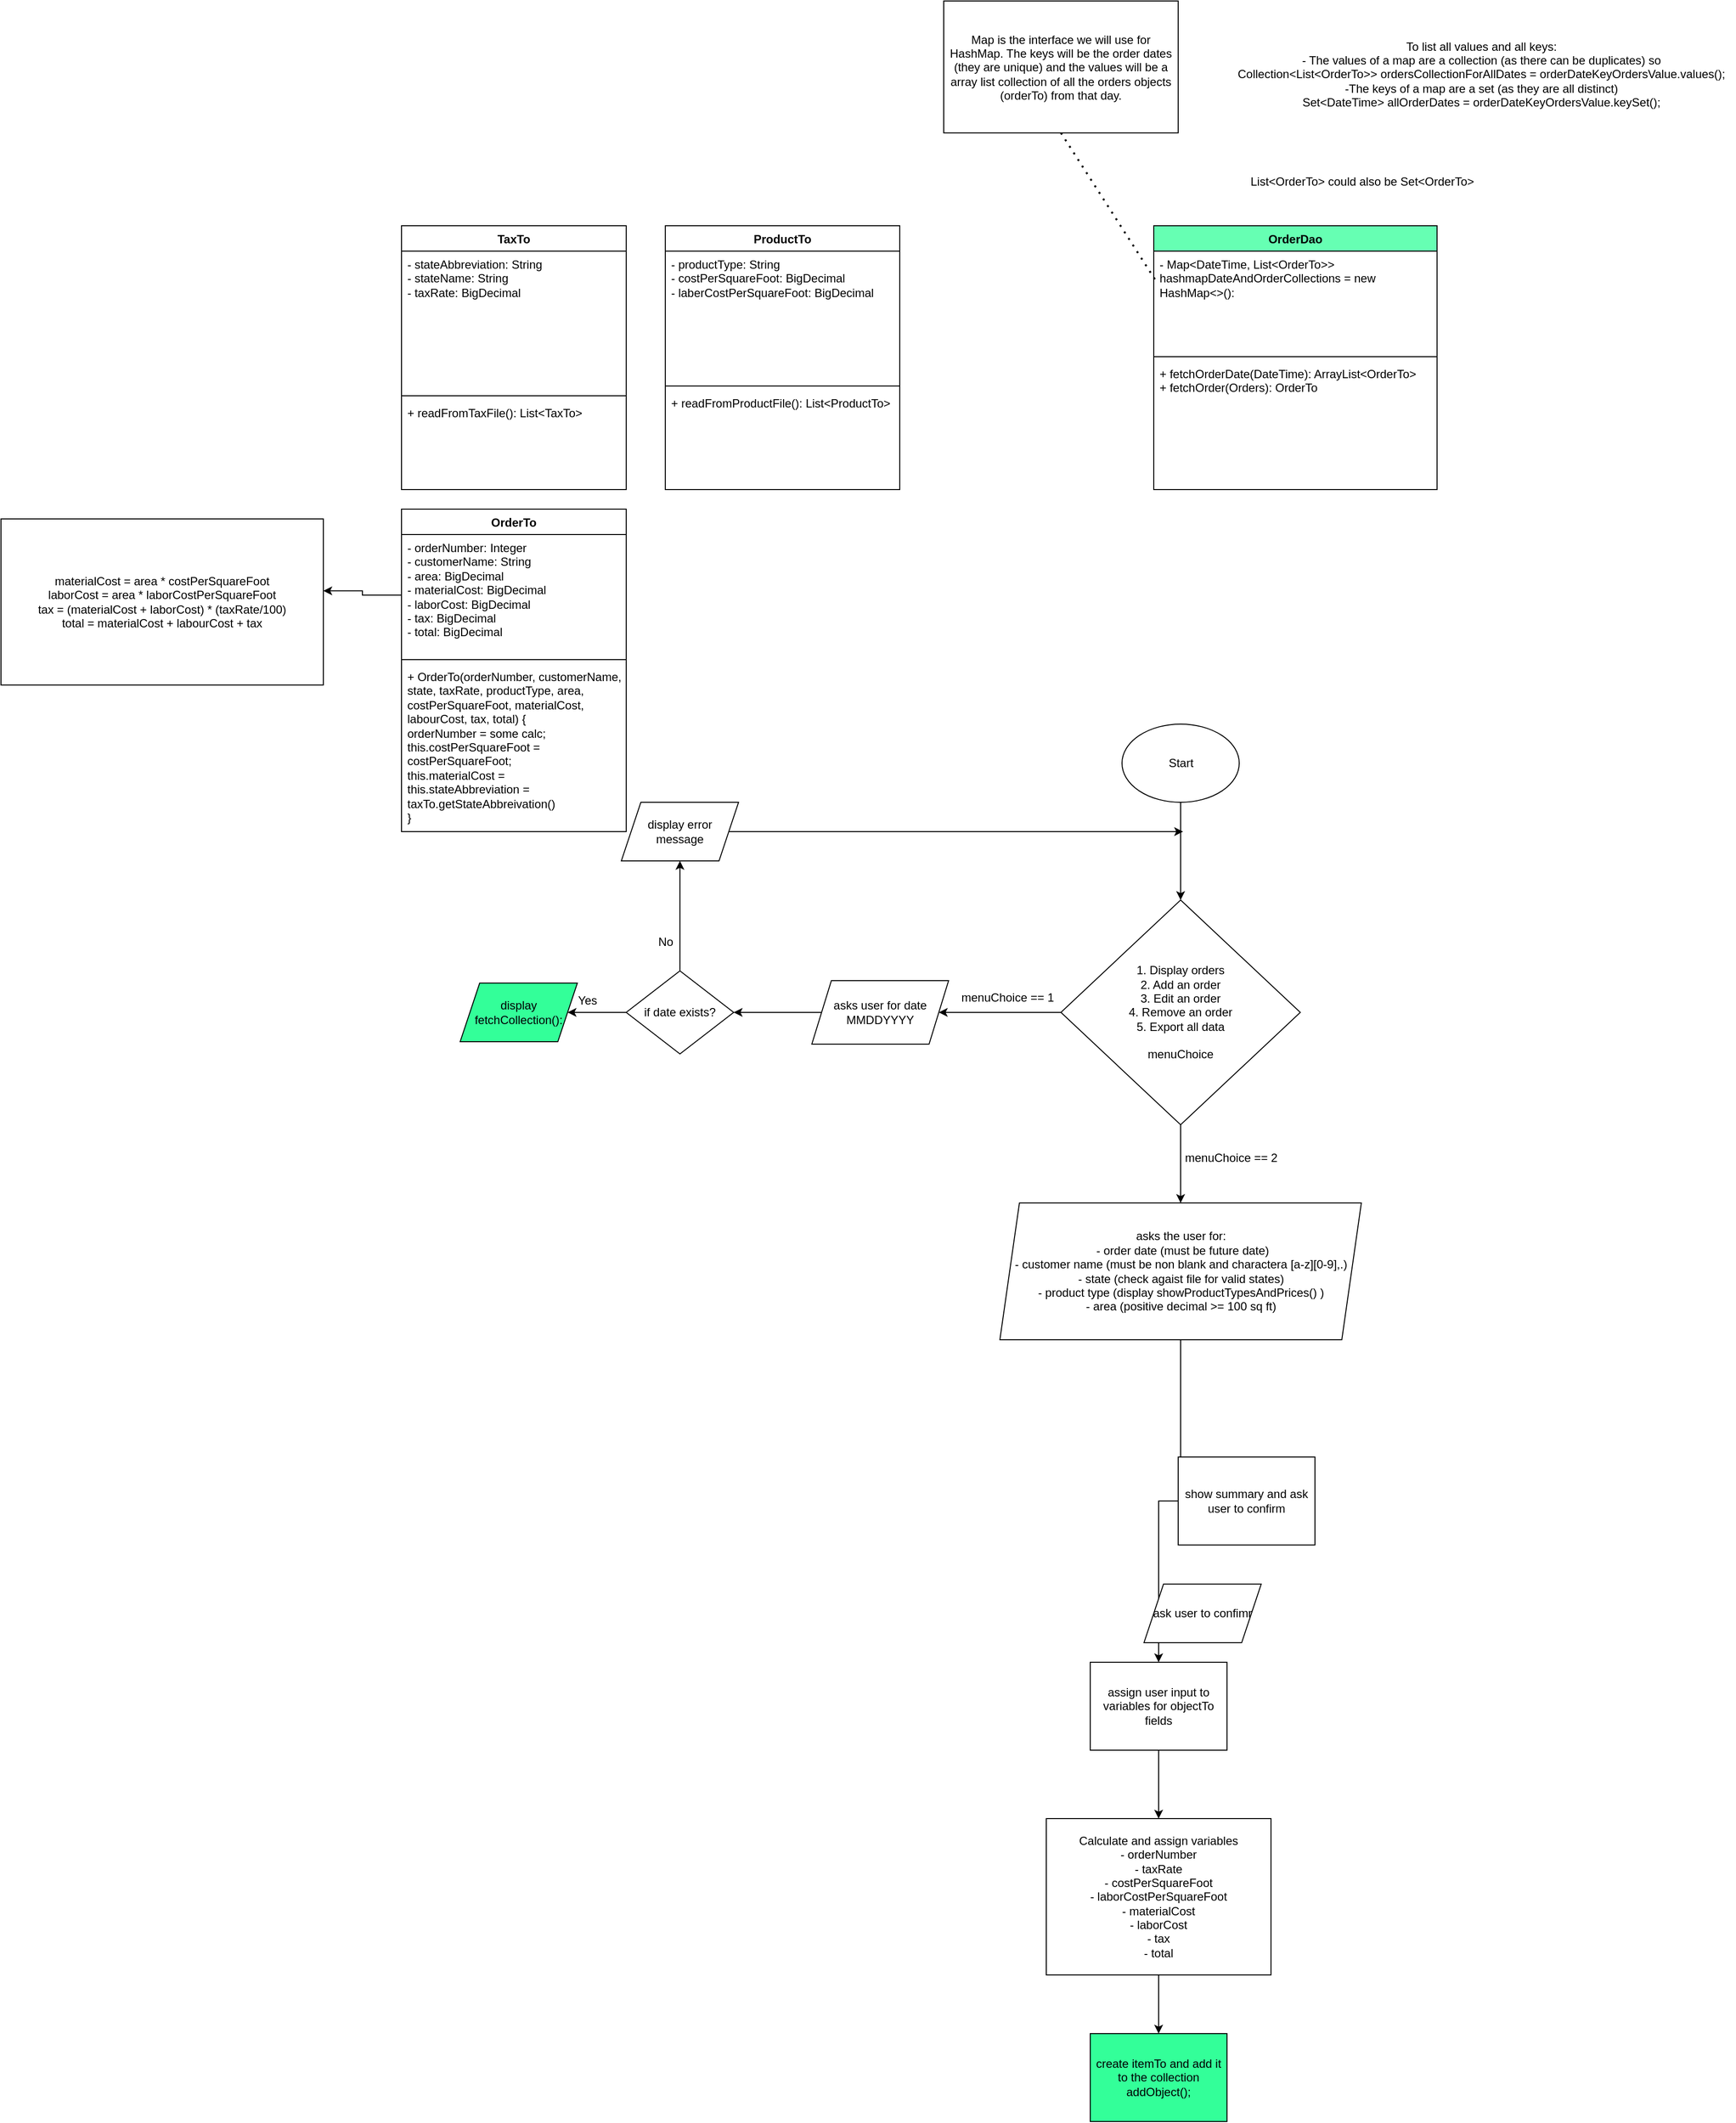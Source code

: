 <mxfile version="21.6.6" type="device">
  <diagram name="Page-1" id="wyaowUpXAVMVxgWxzrrn">
    <mxGraphModel dx="2176" dy="1396" grid="1" gridSize="10" guides="1" tooltips="1" connect="1" arrows="1" fold="1" page="0" pageScale="1" pageWidth="827" pageHeight="1169" math="0" shadow="0">
      <root>
        <mxCell id="0" />
        <mxCell id="1" parent="0" />
        <mxCell id="_Q6uZGGRPYY9oxSEWWTm-2" value="OrderTo" style="swimlane;fontStyle=1;align=center;verticalAlign=top;childLayout=stackLayout;horizontal=1;startSize=26;horizontalStack=0;resizeParent=1;resizeParentMax=0;resizeLast=0;collapsible=1;marginBottom=0;whiteSpace=wrap;html=1;" vertex="1" parent="1">
          <mxGeometry x="-330" y="-70" width="230" height="330" as="geometry" />
        </mxCell>
        <mxCell id="_Q6uZGGRPYY9oxSEWWTm-3" value="- orderNumber: Integer&lt;br&gt;- customerName: String&lt;br&gt;- area: BigDecimal&lt;br&gt;- materialCost: BigDecimal&lt;br&gt;- laborCost: BigDecimal&lt;br&gt;- tax: BigDecimal&lt;br&gt;- total: BigDecimal&lt;br&gt;&amp;nbsp;" style="text;strokeColor=none;fillColor=none;align=left;verticalAlign=top;spacingLeft=4;spacingRight=4;overflow=hidden;rotatable=0;points=[[0,0.5],[1,0.5]];portConstraint=eastwest;whiteSpace=wrap;html=1;" vertex="1" parent="_Q6uZGGRPYY9oxSEWWTm-2">
          <mxGeometry y="26" width="230" height="124" as="geometry" />
        </mxCell>
        <mxCell id="_Q6uZGGRPYY9oxSEWWTm-4" value="" style="line;strokeWidth=1;fillColor=none;align=left;verticalAlign=middle;spacingTop=-1;spacingLeft=3;spacingRight=3;rotatable=0;labelPosition=right;points=[];portConstraint=eastwest;strokeColor=inherit;" vertex="1" parent="_Q6uZGGRPYY9oxSEWWTm-2">
          <mxGeometry y="150" width="230" height="8" as="geometry" />
        </mxCell>
        <mxCell id="_Q6uZGGRPYY9oxSEWWTm-5" value="+ OrderTo(orderNumber, customerName, state, taxRate, productType, area, costPerSquareFoot, materialCost, labourCost, tax, total) {&lt;br&gt;orderNumber = some calc;&lt;br&gt;this.costPerSquareFoot = costPerSquareFoot;&lt;br&gt;this.materialCost =&amp;nbsp;&lt;br&gt;this.stateAbbreviation = taxTo.getStateAbbreivation()&lt;br&gt;}" style="text;strokeColor=none;fillColor=none;align=left;verticalAlign=top;spacingLeft=4;spacingRight=4;overflow=hidden;rotatable=0;points=[[0,0.5],[1,0.5]];portConstraint=eastwest;whiteSpace=wrap;html=1;" vertex="1" parent="_Q6uZGGRPYY9oxSEWWTm-2">
          <mxGeometry y="158" width="230" height="172" as="geometry" />
        </mxCell>
        <mxCell id="_Q6uZGGRPYY9oxSEWWTm-8" value="" style="edgeStyle=orthogonalEdgeStyle;rounded=0;orthogonalLoop=1;jettySize=auto;html=1;entryX=0.5;entryY=0;entryDx=0;entryDy=0;" edge="1" parent="1" source="_Q6uZGGRPYY9oxSEWWTm-6" target="_Q6uZGGRPYY9oxSEWWTm-9">
          <mxGeometry relative="1" as="geometry">
            <mxPoint x="410" y="390" as="targetPoint" />
          </mxGeometry>
        </mxCell>
        <mxCell id="_Q6uZGGRPYY9oxSEWWTm-6" value="Start" style="ellipse;whiteSpace=wrap;html=1;" vertex="1" parent="1">
          <mxGeometry x="407.5" y="150" width="120" height="80" as="geometry" />
        </mxCell>
        <mxCell id="_Q6uZGGRPYY9oxSEWWTm-12" value="" style="edgeStyle=orthogonalEdgeStyle;rounded=0;orthogonalLoop=1;jettySize=auto;html=1;" edge="1" parent="1" source="_Q6uZGGRPYY9oxSEWWTm-9" target="_Q6uZGGRPYY9oxSEWWTm-11">
          <mxGeometry relative="1" as="geometry" />
        </mxCell>
        <mxCell id="_Q6uZGGRPYY9oxSEWWTm-29" value="" style="edgeStyle=orthogonalEdgeStyle;rounded=0;orthogonalLoop=1;jettySize=auto;html=1;" edge="1" parent="1" source="_Q6uZGGRPYY9oxSEWWTm-9" target="_Q6uZGGRPYY9oxSEWWTm-28">
          <mxGeometry relative="1" as="geometry" />
        </mxCell>
        <mxCell id="_Q6uZGGRPYY9oxSEWWTm-9" value="1. Display orders&lt;br&gt;2. Add an order&lt;br&gt;3. Edit an order&lt;br&gt;4. Remove an order&lt;br&gt;5. Export all data&lt;br&gt;&lt;br&gt;menuChoice" style="rhombus;whiteSpace=wrap;html=1;" vertex="1" parent="1">
          <mxGeometry x="345" y="330" width="245" height="230" as="geometry" />
        </mxCell>
        <mxCell id="_Q6uZGGRPYY9oxSEWWTm-15" value="" style="edgeStyle=orthogonalEdgeStyle;rounded=0;orthogonalLoop=1;jettySize=auto;html=1;" edge="1" parent="1" source="_Q6uZGGRPYY9oxSEWWTm-11" target="_Q6uZGGRPYY9oxSEWWTm-14">
          <mxGeometry relative="1" as="geometry" />
        </mxCell>
        <mxCell id="_Q6uZGGRPYY9oxSEWWTm-11" value="asks user for date&lt;br&gt;MMDDYYYY" style="shape=parallelogram;perimeter=parallelogramPerimeter;whiteSpace=wrap;html=1;fixedSize=1;" vertex="1" parent="1">
          <mxGeometry x="90" y="412.5" width="140" height="65" as="geometry" />
        </mxCell>
        <mxCell id="_Q6uZGGRPYY9oxSEWWTm-13" value="menuChoice == 1" style="text;html=1;align=center;verticalAlign=middle;resizable=0;points=[];autosize=1;strokeColor=none;fillColor=none;" vertex="1" parent="1">
          <mxGeometry x="230" y="415" width="120" height="30" as="geometry" />
        </mxCell>
        <mxCell id="_Q6uZGGRPYY9oxSEWWTm-17" value="" style="edgeStyle=orthogonalEdgeStyle;rounded=0;orthogonalLoop=1;jettySize=auto;html=1;" edge="1" parent="1" source="_Q6uZGGRPYY9oxSEWWTm-14" target="_Q6uZGGRPYY9oxSEWWTm-16">
          <mxGeometry relative="1" as="geometry" />
        </mxCell>
        <mxCell id="_Q6uZGGRPYY9oxSEWWTm-21" value="" style="edgeStyle=orthogonalEdgeStyle;rounded=0;orthogonalLoop=1;jettySize=auto;html=1;" edge="1" parent="1" source="_Q6uZGGRPYY9oxSEWWTm-14" target="_Q6uZGGRPYY9oxSEWWTm-20">
          <mxGeometry relative="1" as="geometry" />
        </mxCell>
        <mxCell id="_Q6uZGGRPYY9oxSEWWTm-14" value="if date exists?" style="rhombus;whiteSpace=wrap;html=1;" vertex="1" parent="1">
          <mxGeometry x="-100" y="402.5" width="110" height="85" as="geometry" />
        </mxCell>
        <mxCell id="_Q6uZGGRPYY9oxSEWWTm-16" value="display&lt;br&gt;fetchCollection():" style="shape=parallelogram;perimeter=parallelogramPerimeter;whiteSpace=wrap;html=1;fixedSize=1;fillColor=#33FF99;" vertex="1" parent="1">
          <mxGeometry x="-270" y="415" width="120" height="60" as="geometry" />
        </mxCell>
        <mxCell id="_Q6uZGGRPYY9oxSEWWTm-18" value="Yes" style="text;html=1;align=center;verticalAlign=middle;resizable=0;points=[];autosize=1;strokeColor=none;fillColor=none;" vertex="1" parent="1">
          <mxGeometry x="-160" y="418" width="40" height="30" as="geometry" />
        </mxCell>
        <mxCell id="_Q6uZGGRPYY9oxSEWWTm-22" style="edgeStyle=orthogonalEdgeStyle;rounded=0;orthogonalLoop=1;jettySize=auto;html=1;" edge="1" parent="1" source="_Q6uZGGRPYY9oxSEWWTm-20">
          <mxGeometry relative="1" as="geometry">
            <mxPoint x="470" y="260" as="targetPoint" />
          </mxGeometry>
        </mxCell>
        <mxCell id="_Q6uZGGRPYY9oxSEWWTm-20" value="display error message" style="shape=parallelogram;perimeter=parallelogramPerimeter;whiteSpace=wrap;html=1;fixedSize=1;" vertex="1" parent="1">
          <mxGeometry x="-105" y="230" width="120" height="60" as="geometry" />
        </mxCell>
        <mxCell id="_Q6uZGGRPYY9oxSEWWTm-23" value="No" style="text;html=1;align=center;verticalAlign=middle;resizable=0;points=[];autosize=1;strokeColor=none;fillColor=none;" vertex="1" parent="1">
          <mxGeometry x="-80" y="358" width="40" height="30" as="geometry" />
        </mxCell>
        <mxCell id="_Q6uZGGRPYY9oxSEWWTm-24" value="OrderDao" style="swimlane;fontStyle=1;align=center;verticalAlign=top;childLayout=stackLayout;horizontal=1;startSize=26;horizontalStack=0;resizeParent=1;resizeParentMax=0;resizeLast=0;collapsible=1;marginBottom=0;whiteSpace=wrap;html=1;fillColor=#66FFB3;" vertex="1" parent="1">
          <mxGeometry x="440" y="-360" width="290" height="270" as="geometry" />
        </mxCell>
        <mxCell id="_Q6uZGGRPYY9oxSEWWTm-25" value="- Map&amp;lt;DateTime, List&amp;lt;OrderTo&amp;gt;&amp;gt; hashmapDateAndOrderCollections = new HashMap&amp;lt;&amp;gt;():" style="text;strokeColor=none;fillColor=none;align=left;verticalAlign=top;spacingLeft=4;spacingRight=4;overflow=hidden;rotatable=0;points=[[0,0.5],[1,0.5]];portConstraint=eastwest;whiteSpace=wrap;html=1;" vertex="1" parent="_Q6uZGGRPYY9oxSEWWTm-24">
          <mxGeometry y="26" width="290" height="104" as="geometry" />
        </mxCell>
        <mxCell id="_Q6uZGGRPYY9oxSEWWTm-26" value="" style="line;strokeWidth=1;fillColor=none;align=left;verticalAlign=middle;spacingTop=-1;spacingLeft=3;spacingRight=3;rotatable=0;labelPosition=right;points=[];portConstraint=eastwest;strokeColor=inherit;" vertex="1" parent="_Q6uZGGRPYY9oxSEWWTm-24">
          <mxGeometry y="130" width="290" height="8" as="geometry" />
        </mxCell>
        <mxCell id="_Q6uZGGRPYY9oxSEWWTm-27" value="+ fetchOrderDate(DateTime): ArrayList&amp;lt;OrderTo&amp;gt;&lt;br&gt;+ fetchOrder(Orders): OrderTo" style="text;strokeColor=none;fillColor=none;align=left;verticalAlign=top;spacingLeft=4;spacingRight=4;overflow=hidden;rotatable=0;points=[[0,0.5],[1,0.5]];portConstraint=eastwest;whiteSpace=wrap;html=1;" vertex="1" parent="_Q6uZGGRPYY9oxSEWWTm-24">
          <mxGeometry y="138" width="290" height="132" as="geometry" />
        </mxCell>
        <mxCell id="_Q6uZGGRPYY9oxSEWWTm-32" value="" style="edgeStyle=orthogonalEdgeStyle;rounded=0;orthogonalLoop=1;jettySize=auto;html=1;entryX=0.5;entryY=0;entryDx=0;entryDy=0;" edge="1" parent="1" source="_Q6uZGGRPYY9oxSEWWTm-28" target="_Q6uZGGRPYY9oxSEWWTm-33">
          <mxGeometry relative="1" as="geometry" />
        </mxCell>
        <mxCell id="_Q6uZGGRPYY9oxSEWWTm-28" value="asks the user for:&lt;br&gt;&amp;nbsp;- order date (must be future date)&lt;br&gt;- customer name (must be non blank and charactera [a-z][0-9],.)&lt;br&gt;- state (check agaist file for valid states)&lt;br&gt;- product type (display showProductTypesAndPrices() )&lt;br&gt;- area (positive decimal &amp;gt;= 100 sq ft)" style="shape=parallelogram;perimeter=parallelogramPerimeter;whiteSpace=wrap;html=1;fixedSize=1;" vertex="1" parent="1">
          <mxGeometry x="282.5" y="640" width="370" height="140" as="geometry" />
        </mxCell>
        <mxCell id="_Q6uZGGRPYY9oxSEWWTm-30" value="&lt;span style=&quot;color: rgb(0, 0, 0); font-family: Helvetica; font-size: 12px; font-style: normal; font-variant-ligatures: normal; font-variant-caps: normal; font-weight: 400; letter-spacing: normal; orphans: 2; text-align: center; text-indent: 0px; text-transform: none; widows: 2; word-spacing: 0px; -webkit-text-stroke-width: 0px; background-color: rgb(255, 255, 255); text-decoration-thickness: initial; text-decoration-style: initial; text-decoration-color: initial; float: none; display: inline !important;&quot;&gt;menuChoice == 2&lt;/span&gt;" style="text;whiteSpace=wrap;html=1;" vertex="1" parent="1">
          <mxGeometry x="470" y="580" width="130" height="40" as="geometry" />
        </mxCell>
        <mxCell id="_Q6uZGGRPYY9oxSEWWTm-36" value="" style="edgeStyle=orthogonalEdgeStyle;rounded=0;orthogonalLoop=1;jettySize=auto;html=1;" edge="1" parent="1" source="_Q6uZGGRPYY9oxSEWWTm-31" target="_Q6uZGGRPYY9oxSEWWTm-35">
          <mxGeometry relative="1" as="geometry" />
        </mxCell>
        <mxCell id="_Q6uZGGRPYY9oxSEWWTm-31" value="Calculate and assign variables&lt;br&gt;- orderNumber&lt;br&gt;- taxRate&lt;br&gt;- costPerSquareFoot&lt;br&gt;- laborCostPerSquareFoot&lt;br&gt;- materialCost&lt;br&gt;- laborCost&lt;br&gt;- tax&lt;br&gt;- total" style="rounded=0;whiteSpace=wrap;html=1;" vertex="1" parent="1">
          <mxGeometry x="330" y="1270" width="230" height="160" as="geometry" />
        </mxCell>
        <mxCell id="_Q6uZGGRPYY9oxSEWWTm-34" value="" style="edgeStyle=orthogonalEdgeStyle;rounded=0;orthogonalLoop=1;jettySize=auto;html=1;" edge="1" parent="1" source="_Q6uZGGRPYY9oxSEWWTm-33" target="_Q6uZGGRPYY9oxSEWWTm-31">
          <mxGeometry relative="1" as="geometry" />
        </mxCell>
        <mxCell id="_Q6uZGGRPYY9oxSEWWTm-33" value="assign user input to variables for objectTo fields" style="rounded=0;whiteSpace=wrap;html=1;" vertex="1" parent="1">
          <mxGeometry x="375" y="1110" width="140" height="90" as="geometry" />
        </mxCell>
        <mxCell id="_Q6uZGGRPYY9oxSEWWTm-35" value="create itemTo and add it to the collection&lt;br&gt;addObject();" style="rounded=0;whiteSpace=wrap;html=1;fillColor=#33FF99;" vertex="1" parent="1">
          <mxGeometry x="375" y="1490" width="140" height="90" as="geometry" />
        </mxCell>
        <mxCell id="_Q6uZGGRPYY9oxSEWWTm-37" value="show summary and ask user to confirm" style="rounded=0;whiteSpace=wrap;html=1;" vertex="1" parent="1">
          <mxGeometry x="465" y="900" width="140" height="90" as="geometry" />
        </mxCell>
        <mxCell id="_Q6uZGGRPYY9oxSEWWTm-38" value="ask user to confimr" style="shape=parallelogram;perimeter=parallelogramPerimeter;whiteSpace=wrap;html=1;fixedSize=1;" vertex="1" parent="1">
          <mxGeometry x="430" y="1030" width="120" height="60" as="geometry" />
        </mxCell>
        <mxCell id="_Q6uZGGRPYY9oxSEWWTm-43" value="TaxTo" style="swimlane;fontStyle=1;align=center;verticalAlign=top;childLayout=stackLayout;horizontal=1;startSize=26;horizontalStack=0;resizeParent=1;resizeParentMax=0;resizeLast=0;collapsible=1;marginBottom=0;whiteSpace=wrap;html=1;" vertex="1" parent="1">
          <mxGeometry x="-330" y="-360" width="230" height="270" as="geometry" />
        </mxCell>
        <mxCell id="_Q6uZGGRPYY9oxSEWWTm-44" value="- stateAbbreviation: String&lt;br&gt;- stateName: String&lt;br&gt;- taxRate: BigDecimal&lt;br style=&quot;border-color: var(--border-color);&quot;&gt;" style="text;strokeColor=none;fillColor=none;align=left;verticalAlign=top;spacingLeft=4;spacingRight=4;overflow=hidden;rotatable=0;points=[[0,0.5],[1,0.5]];portConstraint=eastwest;whiteSpace=wrap;html=1;" vertex="1" parent="_Q6uZGGRPYY9oxSEWWTm-43">
          <mxGeometry y="26" width="230" height="144" as="geometry" />
        </mxCell>
        <mxCell id="_Q6uZGGRPYY9oxSEWWTm-45" value="" style="line;strokeWidth=1;fillColor=none;align=left;verticalAlign=middle;spacingTop=-1;spacingLeft=3;spacingRight=3;rotatable=0;labelPosition=right;points=[];portConstraint=eastwest;strokeColor=inherit;" vertex="1" parent="_Q6uZGGRPYY9oxSEWWTm-43">
          <mxGeometry y="170" width="230" height="8" as="geometry" />
        </mxCell>
        <mxCell id="_Q6uZGGRPYY9oxSEWWTm-46" value="+ readFromTaxFile(): List&amp;lt;TaxTo&amp;gt;" style="text;strokeColor=none;fillColor=none;align=left;verticalAlign=top;spacingLeft=4;spacingRight=4;overflow=hidden;rotatable=0;points=[[0,0.5],[1,0.5]];portConstraint=eastwest;whiteSpace=wrap;html=1;" vertex="1" parent="_Q6uZGGRPYY9oxSEWWTm-43">
          <mxGeometry y="178" width="230" height="92" as="geometry" />
        </mxCell>
        <mxCell id="_Q6uZGGRPYY9oxSEWWTm-47" value="ProductTo" style="swimlane;fontStyle=1;align=center;verticalAlign=top;childLayout=stackLayout;horizontal=1;startSize=26;horizontalStack=0;resizeParent=1;resizeParentMax=0;resizeLast=0;collapsible=1;marginBottom=0;whiteSpace=wrap;html=1;" vertex="1" parent="1">
          <mxGeometry x="-60" y="-360" width="240" height="270" as="geometry" />
        </mxCell>
        <mxCell id="_Q6uZGGRPYY9oxSEWWTm-48" value="- productType: String&lt;br&gt;- costPerSquareFoot: BigDecimal&lt;br&gt;- laberCostPerSquareFoot: BigDecimal&lt;br style=&quot;border-color: var(--border-color);&quot;&gt;" style="text;strokeColor=none;fillColor=none;align=left;verticalAlign=top;spacingLeft=4;spacingRight=4;overflow=hidden;rotatable=0;points=[[0,0.5],[1,0.5]];portConstraint=eastwest;whiteSpace=wrap;html=1;" vertex="1" parent="_Q6uZGGRPYY9oxSEWWTm-47">
          <mxGeometry y="26" width="240" height="134" as="geometry" />
        </mxCell>
        <mxCell id="_Q6uZGGRPYY9oxSEWWTm-49" value="" style="line;strokeWidth=1;fillColor=none;align=left;verticalAlign=middle;spacingTop=-1;spacingLeft=3;spacingRight=3;rotatable=0;labelPosition=right;points=[];portConstraint=eastwest;strokeColor=inherit;" vertex="1" parent="_Q6uZGGRPYY9oxSEWWTm-47">
          <mxGeometry y="160" width="240" height="8" as="geometry" />
        </mxCell>
        <mxCell id="_Q6uZGGRPYY9oxSEWWTm-50" value="+ readFromProductFile(): List&amp;lt;ProductTo&amp;gt;" style="text;strokeColor=none;fillColor=none;align=left;verticalAlign=top;spacingLeft=4;spacingRight=4;overflow=hidden;rotatable=0;points=[[0,0.5],[1,0.5]];portConstraint=eastwest;whiteSpace=wrap;html=1;" vertex="1" parent="_Q6uZGGRPYY9oxSEWWTm-47">
          <mxGeometry y="168" width="240" height="102" as="geometry" />
        </mxCell>
        <mxCell id="_Q6uZGGRPYY9oxSEWWTm-59" value="materialCost = area * costPerSquareFoot&lt;br&gt;laborCost = area * laborCostPerSquareFoot&lt;br&gt;tax = (materialCost + laborCost) * (taxRate/100)&lt;br&gt;total = materialCost + labourCost + tax" style="rounded=0;whiteSpace=wrap;html=1;" vertex="1" parent="1">
          <mxGeometry x="-740" y="-60" width="330" height="170" as="geometry" />
        </mxCell>
        <mxCell id="_Q6uZGGRPYY9oxSEWWTm-60" style="edgeStyle=orthogonalEdgeStyle;rounded=0;orthogonalLoop=1;jettySize=auto;html=1;entryX=1;entryY=0.433;entryDx=0;entryDy=0;entryPerimeter=0;" edge="1" parent="1" source="_Q6uZGGRPYY9oxSEWWTm-3" target="_Q6uZGGRPYY9oxSEWWTm-59">
          <mxGeometry relative="1" as="geometry" />
        </mxCell>
        <mxCell id="_Q6uZGGRPYY9oxSEWWTm-66" value="Map is the interface we will use for HashMap. The keys will be the order dates (they are unique) and the values will be a array list collection of all the orders objects (orderTo) from that day." style="rounded=0;whiteSpace=wrap;html=1;" vertex="1" parent="1">
          <mxGeometry x="225" y="-590" width="240" height="135" as="geometry" />
        </mxCell>
        <mxCell id="_Q6uZGGRPYY9oxSEWWTm-70" value="" style="endArrow=none;dashed=1;html=1;dashPattern=1 3;strokeWidth=2;rounded=0;exitX=0.5;exitY=1;exitDx=0;exitDy=0;entryX=0.005;entryY=0.281;entryDx=0;entryDy=0;entryPerimeter=0;" edge="1" parent="1" source="_Q6uZGGRPYY9oxSEWWTm-66" target="_Q6uZGGRPYY9oxSEWWTm-25">
          <mxGeometry width="50" height="50" relative="1" as="geometry">
            <mxPoint x="190" y="-360" as="sourcePoint" />
            <mxPoint x="240" y="-410" as="targetPoint" />
          </mxGeometry>
        </mxCell>
        <mxCell id="_Q6uZGGRPYY9oxSEWWTm-71" value="List&amp;lt;OrderTo&amp;gt; could also be Set&amp;lt;OrderTo&amp;gt;" style="text;html=1;align=center;verticalAlign=middle;resizable=0;points=[];autosize=1;strokeColor=none;fillColor=none;" vertex="1" parent="1">
          <mxGeometry x="527.5" y="-420" width="250" height="30" as="geometry" />
        </mxCell>
        <mxCell id="_Q6uZGGRPYY9oxSEWWTm-72" value="To list all values and all keys:&lt;br&gt;- The values of a map are a collection (as there can be duplicates) so &lt;br&gt;Collection&amp;lt;List&amp;lt;OrderTo&amp;gt;&amp;gt; ordersCollectionForAllDates = orderDateKeyOrdersValue.values();&lt;br&gt;-The keys of a map are a set (as they are all distinct)&lt;br&gt;Set&amp;lt;DateTime&amp;gt; allOrderDates = orderDateKeyOrdersValue.keySet();" style="text;html=1;align=center;verticalAlign=middle;resizable=0;points=[];autosize=1;strokeColor=none;fillColor=none;" vertex="1" parent="1">
          <mxGeometry x="515" y="-560" width="520" height="90" as="geometry" />
        </mxCell>
      </root>
    </mxGraphModel>
  </diagram>
</mxfile>
